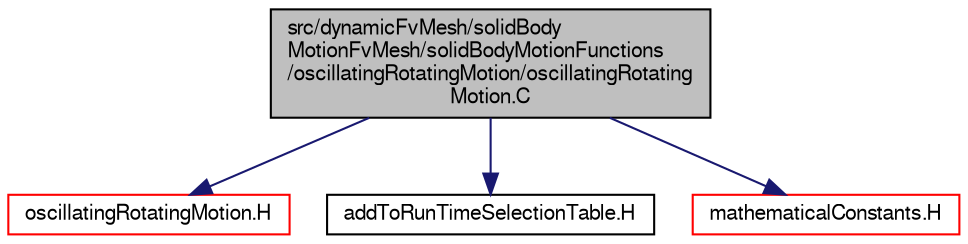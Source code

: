 digraph "src/dynamicFvMesh/solidBodyMotionFvMesh/solidBodyMotionFunctions/oscillatingRotatingMotion/oscillatingRotatingMotion.C"
{
  bgcolor="transparent";
  edge [fontname="FreeSans",fontsize="10",labelfontname="FreeSans",labelfontsize="10"];
  node [fontname="FreeSans",fontsize="10",shape=record];
  Node0 [label="src/dynamicFvMesh/solidBody\lMotionFvMesh/solidBodyMotionFunctions\l/oscillatingRotatingMotion/oscillatingRotating\lMotion.C",height=0.2,width=0.4,color="black", fillcolor="grey75", style="filled", fontcolor="black"];
  Node0 -> Node1 [color="midnightblue",fontsize="10",style="solid",fontname="FreeSans"];
  Node1 [label="oscillatingRotatingMotion.H",height=0.2,width=0.4,color="red",URL="$a00323.html"];
  Node0 -> Node175 [color="midnightblue",fontsize="10",style="solid",fontname="FreeSans"];
  Node175 [label="addToRunTimeSelectionTable.H",height=0.2,width=0.4,color="black",URL="$a09263.html",tooltip="Macros for easy insertion into run-time selection tables. "];
  Node0 -> Node176 [color="midnightblue",fontsize="10",style="solid",fontname="FreeSans"];
  Node176 [label="mathematicalConstants.H",height=0.2,width=0.4,color="red",URL="$a10238.html"];
}
